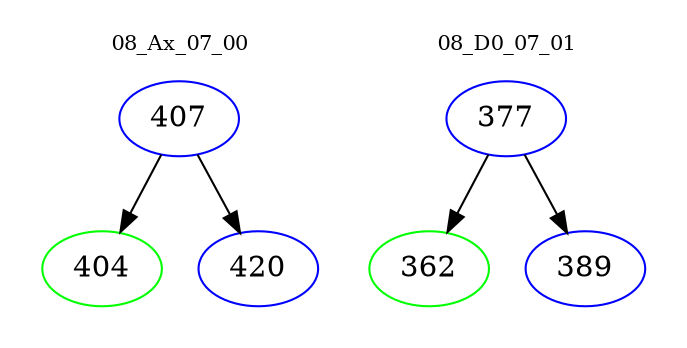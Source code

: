 digraph{
subgraph cluster_0 {
color = white
label = "08_Ax_07_00";
fontsize=10;
T0_407 [label="407", color="blue"]
T0_407 -> T0_404 [color="black"]
T0_404 [label="404", color="green"]
T0_407 -> T0_420 [color="black"]
T0_420 [label="420", color="blue"]
}
subgraph cluster_1 {
color = white
label = "08_D0_07_01";
fontsize=10;
T1_377 [label="377", color="blue"]
T1_377 -> T1_362 [color="black"]
T1_362 [label="362", color="green"]
T1_377 -> T1_389 [color="black"]
T1_389 [label="389", color="blue"]
}
}

